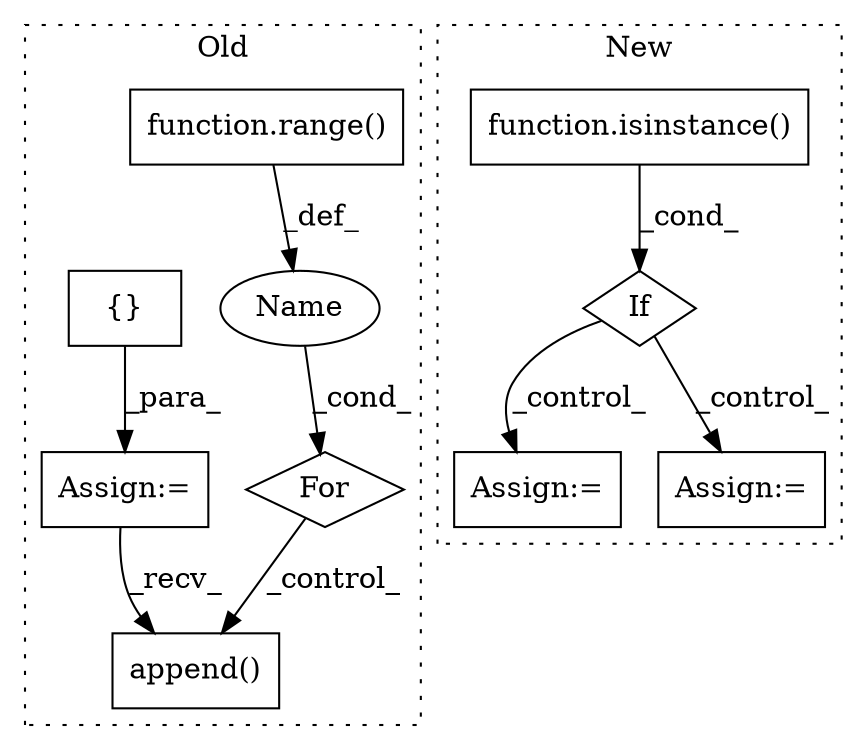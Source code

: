 digraph G {
subgraph cluster0 {
1 [label="append()" a="75" s="7630,7917" l="34,14" shape="box"];
6 [label="Assign:=" a="68" s="7571" l="3" shape="box"];
7 [label="For" a="107" s="7585,7616" l="4,14" shape="diamond"];
8 [label="Name" a="87" s="7589" l="1" shape="ellipse"];
9 [label="function.range()" a="75" s="7594,7615" l="6,1" shape="box"];
10 [label="{}" a="59" s="7574,7574" l="2,1" shape="box"];
label = "Old";
style="dotted";
}
subgraph cluster1 {
2 [label="function.isinstance()" a="75" s="9107,9133" l="11,1" shape="box"];
3 [label="If" a="96" s="9104" l="3" shape="diamond"];
4 [label="Assign:=" a="68" s="9236" l="3" shape="box"];
5 [label="Assign:=" a="68" s="9269" l="3" shape="box"];
label = "New";
style="dotted";
}
2 -> 3 [label="_cond_"];
3 -> 4 [label="_control_"];
3 -> 5 [label="_control_"];
6 -> 1 [label="_recv_"];
7 -> 1 [label="_control_"];
8 -> 7 [label="_cond_"];
9 -> 8 [label="_def_"];
10 -> 6 [label="_para_"];
}